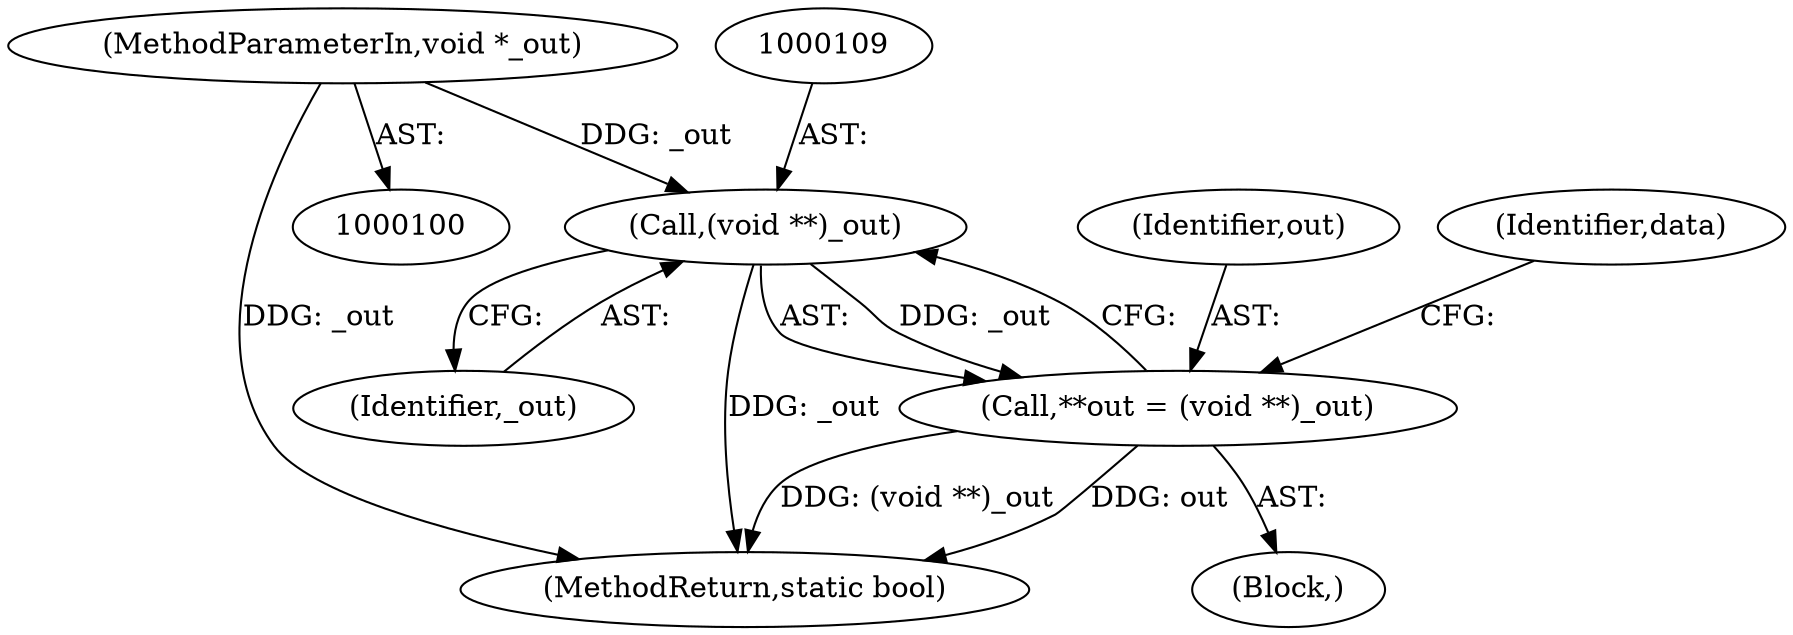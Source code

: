 digraph "0_samba_530d50a1abdcdf4d1775652d4c456c1274d83d8d_2@pointer" {
"1000108" [label="(Call,(void **)_out)"];
"1000103" [label="(MethodParameterIn,void *_out)"];
"1000106" [label="(Call,**out = (void **)_out)"];
"1000108" [label="(Call,(void **)_out)"];
"1000107" [label="(Identifier,out)"];
"1000110" [label="(Identifier,_out)"];
"1000283" [label="(MethodReturn,static bool)"];
"1000103" [label="(MethodParameterIn,void *_out)"];
"1000113" [label="(Identifier,data)"];
"1000104" [label="(Block,)"];
"1000106" [label="(Call,**out = (void **)_out)"];
"1000108" -> "1000106"  [label="AST: "];
"1000108" -> "1000110"  [label="CFG: "];
"1000109" -> "1000108"  [label="AST: "];
"1000110" -> "1000108"  [label="AST: "];
"1000106" -> "1000108"  [label="CFG: "];
"1000108" -> "1000283"  [label="DDG: _out"];
"1000108" -> "1000106"  [label="DDG: _out"];
"1000103" -> "1000108"  [label="DDG: _out"];
"1000103" -> "1000100"  [label="AST: "];
"1000103" -> "1000283"  [label="DDG: _out"];
"1000106" -> "1000104"  [label="AST: "];
"1000107" -> "1000106"  [label="AST: "];
"1000113" -> "1000106"  [label="CFG: "];
"1000106" -> "1000283"  [label="DDG: (void **)_out"];
"1000106" -> "1000283"  [label="DDG: out"];
}
